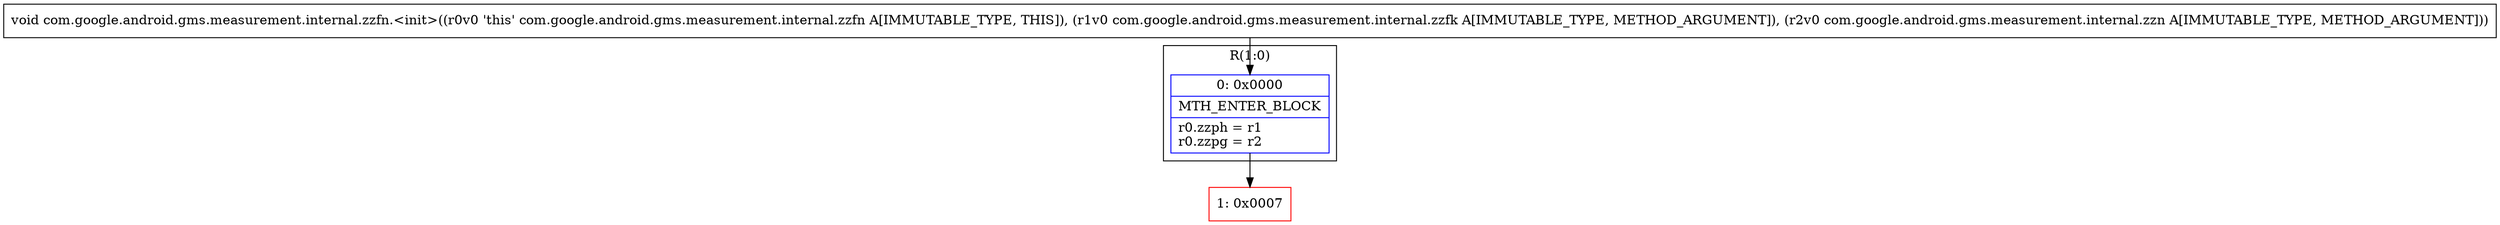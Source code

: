 digraph "CFG forcom.google.android.gms.measurement.internal.zzfn.\<init\>(Lcom\/google\/android\/gms\/measurement\/internal\/zzfk;Lcom\/google\/android\/gms\/measurement\/internal\/zzn;)V" {
subgraph cluster_Region_1606904623 {
label = "R(1:0)";
node [shape=record,color=blue];
Node_0 [shape=record,label="{0\:\ 0x0000|MTH_ENTER_BLOCK\l|r0.zzph = r1\lr0.zzpg = r2\l}"];
}
Node_1 [shape=record,color=red,label="{1\:\ 0x0007}"];
MethodNode[shape=record,label="{void com.google.android.gms.measurement.internal.zzfn.\<init\>((r0v0 'this' com.google.android.gms.measurement.internal.zzfn A[IMMUTABLE_TYPE, THIS]), (r1v0 com.google.android.gms.measurement.internal.zzfk A[IMMUTABLE_TYPE, METHOD_ARGUMENT]), (r2v0 com.google.android.gms.measurement.internal.zzn A[IMMUTABLE_TYPE, METHOD_ARGUMENT])) }"];
MethodNode -> Node_0;
Node_0 -> Node_1;
}

